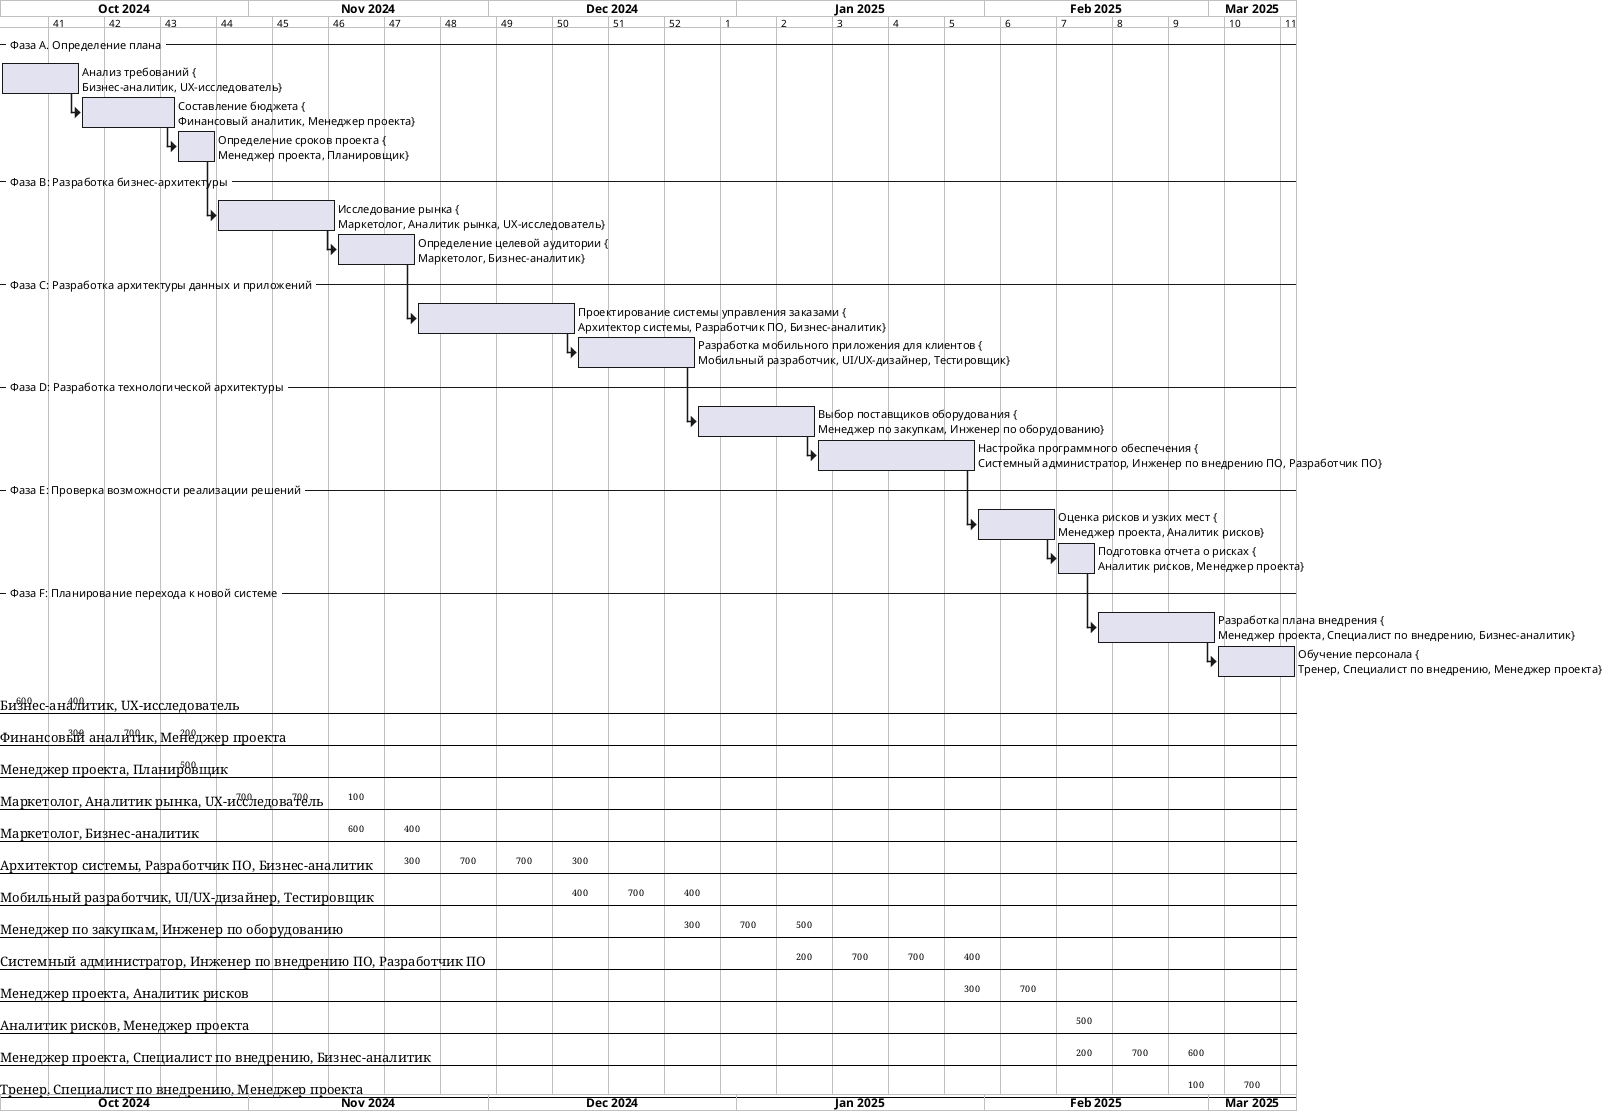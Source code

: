 @startgantt
Project starts 2024-10-01
printscale weekly zoom 2

-- Фаза А. Определение плана --

[Анализ требований] on {\nБизнес-аналитик, UX-исследователь} requires 10 days
[Составление бюджета] on {\nФинансовый аналитик, Менеджер проекта} requires 12 days
[Определение сроков проекта] on {\nМенеджер проекта, Планировщик} requires 5 days

[Составление бюджета] starts at [Анализ требований]'s end
[Определение сроков проекта] starts at [Составление бюджета]'s end

-- Фаза B: Разработка бизнес-архитектуры --

[Исследование рынка] on {\nМаркетолог, Аналитик рынка, UX-исследователь} requires 15 days
[Определение целевой аудитории] on {\nМаркетолог, Бизнес-аналитик} requires 10 days

[Исследование рынка] starts at [Определение сроков проекта]'s end
[Определение целевой аудитории] starts at [Исследование рынка]'s end

-- Фаза C: Разработка архитектуры данных и приложений --

[Проектирование системы управления заказами] on {\nАрхитектор системы, Разработчик ПО, Бизнес-аналитик} requires 20 days
[Разработка мобильного приложения для клиентов] on {\nМобильный разработчик, UI/UX-дизайнер, Тестировщик} requires 15 days

[Проектирование системы управления заказами] starts at [Определение целевой аудитории]'s end
[Разработка мобильного приложения для клиентов] starts at [Проектирование системы управления заказами]'s end

-- Фаза D: Разработка технологической архитектуры --

[Выбор поставщиков оборудования] on {\nМенеджер по закупкам, Инженер по оборудованию} requires 15 days
[Настройка программного обеспечения] on {\nСистемный администратор, Инженер по внедрению ПО, Разработчик ПО} requires 20 days

[Выбор поставщиков оборудования] starts at [Разработка мобильного приложения для клиентов]'s end
[Настройка программного обеспечения] starts at [Выбор поставщиков оборудования]'s end

-- Фаза E: Проверка возможности реализации решений --

[Оценка рисков и узких мест] on {\nМенеджер проекта, Аналитик рисков} requires 10 days
[Подготовка отчета о рисках] on {\nАналитик рисков, Менеджер проекта} requires 5 days

[Оценка рисков и узких мест] starts at [Настройка программного обеспечения]'s end
[Подготовка отчета о рисках] starts at [Оценка рисков и узких мест]'s end

-- Фаза F: Планирование перехода к новой системе --

[Разработка плана внедрения] on {\nМенеджер проекта, Специалист по внедрению, Бизнес-аналитик} requires 15 days
[Обучение персонала] on {\nТренер, Специалист по внедрению, Менеджер проекта} requires 10 days

[Разработка плана внедрения] starts at [Подготовка отчета о рисках]'s end
[Обучение персонала] starts at [Разработка плана внедрения]'s end

@endgantt